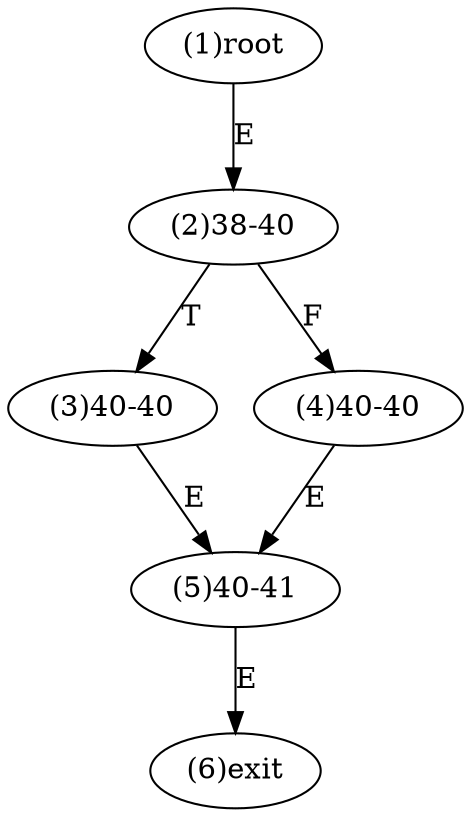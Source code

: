 digraph "" { 
1[ label="(1)root"];
2[ label="(2)38-40"];
3[ label="(3)40-40"];
4[ label="(4)40-40"];
5[ label="(5)40-41"];
6[ label="(6)exit"];
1->2[ label="E"];
2->4[ label="F"];
2->3[ label="T"];
3->5[ label="E"];
4->5[ label="E"];
5->6[ label="E"];
}